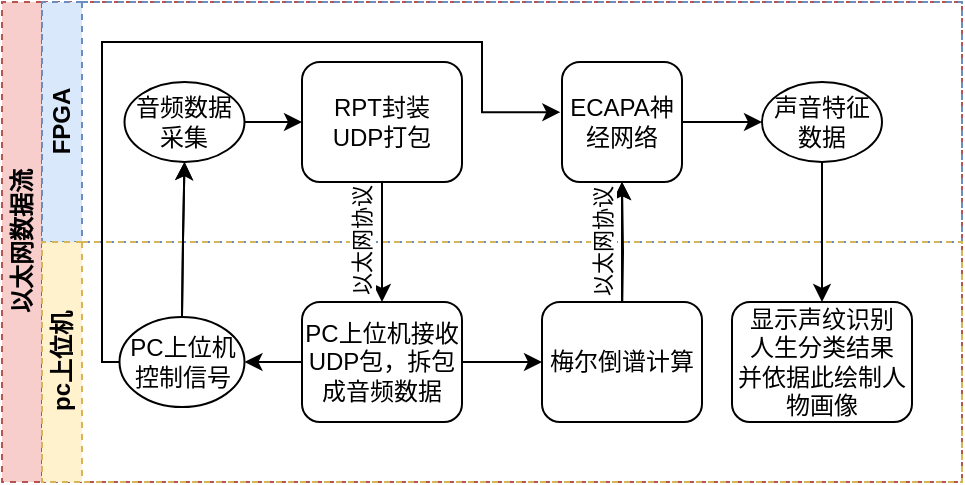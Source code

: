 <mxfile version="24.4.4" type="github">
  <diagram id="prtHgNgQTEPvFCAcTncT" name="Page-1">
    <mxGraphModel dx="819" dy="406" grid="1" gridSize="10" guides="1" tooltips="1" connect="1" arrows="1" fold="1" page="1" pageScale="1" pageWidth="827" pageHeight="1169" math="0" shadow="0">
      <root>
        <mxCell id="0" />
        <mxCell id="1" parent="0" />
        <mxCell id="dNxyNK7c78bLwvsdeMH5-19" value="以太网数据流" style="swimlane;html=1;childLayout=stackLayout;resizeParent=1;resizeParentMax=0;horizontal=0;startSize=20;horizontalStack=0;fillColor=#f8cecc;strokeColor=#b85450;dashed=1;" parent="1" vertex="1">
          <mxGeometry x="80" y="120" width="480" height="240" as="geometry" />
        </mxCell>
        <mxCell id="dNxyNK7c78bLwvsdeMH5-20" value="FPGA" style="swimlane;html=1;startSize=20;horizontal=0;fillColor=#dae8fc;strokeColor=#6c8ebf;dashed=1;" parent="dNxyNK7c78bLwvsdeMH5-19" vertex="1">
          <mxGeometry x="20" width="460" height="120" as="geometry" />
        </mxCell>
        <mxCell id="dNxyNK7c78bLwvsdeMH5-23" value="音频数据采集" style="ellipse;whiteSpace=wrap;html=1;" parent="dNxyNK7c78bLwvsdeMH5-20" vertex="1">
          <mxGeometry x="41.25" y="40" width="60" height="40" as="geometry" />
        </mxCell>
        <mxCell id="dNxyNK7c78bLwvsdeMH5-32" value="声音特征数据" style="ellipse;whiteSpace=wrap;html=1;" parent="dNxyNK7c78bLwvsdeMH5-20" vertex="1">
          <mxGeometry x="360" y="40" width="60" height="40" as="geometry" />
        </mxCell>
        <mxCell id="dNxyNK7c78bLwvsdeMH5-21" value="pc上位机" style="swimlane;html=1;startSize=20;horizontal=0;fillColor=#fff2cc;strokeColor=#d6b656;dashed=1;" parent="dNxyNK7c78bLwvsdeMH5-19" vertex="1">
          <mxGeometry x="20" y="120" width="460" height="120" as="geometry" />
        </mxCell>
        <mxCell id="H7_k0qZa4LSPiNbwKBX5-1" value="PC上位机控制信号" style="ellipse;whiteSpace=wrap;html=1;fontColor=#000000;rounded=0;" vertex="1" parent="dNxyNK7c78bLwvsdeMH5-21">
          <mxGeometry x="38.75" y="37.5" width="62.5" height="45" as="geometry" />
        </mxCell>
        <mxCell id="dNxyNK7c78bLwvsdeMH5-27" value="" style="edgeStyle=orthogonalEdgeStyle;rounded=0;orthogonalLoop=1;jettySize=auto;html=1;dashed=1;endArrow=none;endFill=0;" parent="dNxyNK7c78bLwvsdeMH5-21" source="dNxyNK7c78bLwvsdeMH5-24" target="dNxyNK7c78bLwvsdeMH5-26" edge="1">
          <mxGeometry relative="1" as="geometry" />
        </mxCell>
        <mxCell id="dNxyNK7c78bLwvsdeMH5-31" style="edgeStyle=orthogonalEdgeStyle;rounded=0;orthogonalLoop=1;jettySize=auto;html=1;endArrow=classic;endFill=1;" parent="dNxyNK7c78bLwvsdeMH5-21" target="dNxyNK7c78bLwvsdeMH5-30" edge="1">
          <mxGeometry relative="1" as="geometry">
            <mxPoint x="290" y="40" as="sourcePoint" />
          </mxGeometry>
        </mxCell>
        <mxCell id="dNxyNK7c78bLwvsdeMH5-24" value="RPT封装&lt;div&gt;UDP打包&lt;/div&gt;" style="rounded=1;whiteSpace=wrap;html=1;fontFamily=Helvetica;fontSize=12;fontColor=#000000;align=center;shadow=0;" parent="dNxyNK7c78bLwvsdeMH5-21" vertex="1">
          <mxGeometry x="130" y="-90" width="80" height="60" as="geometry" />
        </mxCell>
        <mxCell id="dNxyNK7c78bLwvsdeMH5-30" value="ECAPA神经网络" style="rounded=1;whiteSpace=wrap;html=1;fontFamily=Helvetica;fontSize=12;align=center;" parent="dNxyNK7c78bLwvsdeMH5-21" vertex="1">
          <mxGeometry x="260" y="-90" width="60" height="60" as="geometry" />
        </mxCell>
        <mxCell id="H7_k0qZa4LSPiNbwKBX5-15" value="" style="edgeStyle=orthogonalEdgeStyle;rounded=0;orthogonalLoop=1;jettySize=auto;html=1;entryX=-0.014;entryY=0.418;entryDx=0;entryDy=0;exitX=0;exitY=0.5;exitDx=0;exitDy=0;entryPerimeter=0;" edge="1" parent="dNxyNK7c78bLwvsdeMH5-21" source="H7_k0qZa4LSPiNbwKBX5-1" target="dNxyNK7c78bLwvsdeMH5-30">
          <mxGeometry relative="1" as="geometry">
            <mxPoint x="27.95" y="63.645" as="sourcePoint" />
            <mxPoint x="230" y="-70" as="targetPoint" />
            <Array as="points">
              <mxPoint x="30" y="60" />
              <mxPoint x="30" y="-100" />
              <mxPoint x="220" y="-100" />
              <mxPoint x="220" y="-65" />
            </Array>
          </mxGeometry>
        </mxCell>
        <mxCell id="H7_k0qZa4LSPiNbwKBX5-2" value="" style="edgeStyle=orthogonalEdgeStyle;rounded=0;orthogonalLoop=1;jettySize=auto;html=1;" edge="1" parent="dNxyNK7c78bLwvsdeMH5-21" source="dNxyNK7c78bLwvsdeMH5-26">
          <mxGeometry relative="1" as="geometry">
            <mxPoint x="101.25" y="60" as="targetPoint" />
          </mxGeometry>
        </mxCell>
        <mxCell id="H7_k0qZa4LSPiNbwKBX5-9" value="" style="edgeStyle=orthogonalEdgeStyle;rounded=0;orthogonalLoop=1;jettySize=auto;html=1;" edge="1" parent="dNxyNK7c78bLwvsdeMH5-21" source="dNxyNK7c78bLwvsdeMH5-26" target="H7_k0qZa4LSPiNbwKBX5-8">
          <mxGeometry relative="1" as="geometry" />
        </mxCell>
        <mxCell id="dNxyNK7c78bLwvsdeMH5-26" value="&lt;div style=&quot;&quot;&gt;&lt;span style=&quot;background-color: initial;&quot;&gt;PC上位机接收UDP包，拆包成音频数据&lt;/span&gt;&lt;/div&gt;" style="rounded=1;whiteSpace=wrap;html=1;fontFamily=Helvetica;fontSize=12;fontColor=#000000;align=center;" parent="dNxyNK7c78bLwvsdeMH5-21" vertex="1">
          <mxGeometry x="130" y="30" width="80" height="60" as="geometry" />
        </mxCell>
        <mxCell id="H7_k0qZa4LSPiNbwKBX5-8" value="梅尔倒谱计算" style="whiteSpace=wrap;html=1;fontColor=#000000;rounded=1;glass=0;" vertex="1" parent="dNxyNK7c78bLwvsdeMH5-21">
          <mxGeometry x="250" y="30" width="80" height="60" as="geometry" />
        </mxCell>
        <mxCell id="H7_k0qZa4LSPiNbwKBX5-12" value="&lt;div style=&quot;&quot;&gt;&lt;span style=&quot;background-color: initial;&quot;&gt;显示声纹识别&lt;/span&gt;&lt;/div&gt;&lt;div style=&quot;&quot;&gt;&lt;span style=&quot;background-color: initial;&quot;&gt;人生分类结果&lt;/span&gt;&lt;/div&gt;&lt;div style=&quot;&quot;&gt;&lt;span style=&quot;background-color: initial;&quot;&gt;并依据此绘制人物画像&lt;/span&gt;&lt;/div&gt;" style="whiteSpace=wrap;html=1;rounded=1;align=center;" vertex="1" parent="dNxyNK7c78bLwvsdeMH5-21">
          <mxGeometry x="345" y="30" width="90" height="60" as="geometry" />
        </mxCell>
        <mxCell id="H7_k0qZa4LSPiNbwKBX5-3" style="edgeStyle=orthogonalEdgeStyle;rounded=0;orthogonalLoop=1;jettySize=auto;html=1;entryX=0.5;entryY=1;entryDx=0;entryDy=0;" edge="1" parent="dNxyNK7c78bLwvsdeMH5-21" target="dNxyNK7c78bLwvsdeMH5-23">
          <mxGeometry relative="1" as="geometry">
            <mxPoint x="70" y="37.5" as="sourcePoint" />
          </mxGeometry>
        </mxCell>
        <mxCell id="H7_k0qZa4LSPiNbwKBX5-4" value="" style="edgeStyle=orthogonalEdgeStyle;rounded=0;orthogonalLoop=1;jettySize=auto;html=1;exitX=0.5;exitY=1;exitDx=0;exitDy=0;" edge="1" parent="dNxyNK7c78bLwvsdeMH5-21" source="dNxyNK7c78bLwvsdeMH5-24">
          <mxGeometry relative="1" as="geometry">
            <mxPoint x="170" y="-20" as="sourcePoint" />
            <mxPoint x="170" y="30" as="targetPoint" />
          </mxGeometry>
        </mxCell>
        <mxCell id="H7_k0qZa4LSPiNbwKBX5-7" value="以太网协议" style="edgeLabel;html=1;align=center;verticalAlign=middle;resizable=0;points=[];rotation=-90;" vertex="1" connectable="0" parent="H7_k0qZa4LSPiNbwKBX5-4">
          <mxGeometry x="-0.186" y="1" relative="1" as="geometry">
            <mxPoint x="-11" y="5" as="offset" />
          </mxGeometry>
        </mxCell>
        <mxCell id="H7_k0qZa4LSPiNbwKBX5-10" value="" style="edgeStyle=orthogonalEdgeStyle;rounded=0;orthogonalLoop=1;jettySize=auto;html=1;" edge="1" parent="dNxyNK7c78bLwvsdeMH5-21" source="H7_k0qZa4LSPiNbwKBX5-8" target="dNxyNK7c78bLwvsdeMH5-30">
          <mxGeometry relative="1" as="geometry" />
        </mxCell>
        <mxCell id="H7_k0qZa4LSPiNbwKBX5-11" value="以太网协议" style="edgeLabel;html=1;align=center;verticalAlign=middle;resizable=0;points=[];rotation=-90;" vertex="1" connectable="0" parent="H7_k0qZa4LSPiNbwKBX5-10">
          <mxGeometry x="0.233" relative="1" as="geometry">
            <mxPoint x="-10" y="7" as="offset" />
          </mxGeometry>
        </mxCell>
        <mxCell id="H7_k0qZa4LSPiNbwKBX5-17" value="" style="edgeStyle=orthogonalEdgeStyle;rounded=0;orthogonalLoop=1;jettySize=auto;html=1;" edge="1" parent="dNxyNK7c78bLwvsdeMH5-21" target="dNxyNK7c78bLwvsdeMH5-23">
          <mxGeometry relative="1" as="geometry">
            <mxPoint x="70" y="37.5" as="sourcePoint" />
          </mxGeometry>
        </mxCell>
        <mxCell id="dNxyNK7c78bLwvsdeMH5-25" value="" style="edgeStyle=orthogonalEdgeStyle;rounded=0;orthogonalLoop=1;jettySize=auto;html=1;" parent="dNxyNK7c78bLwvsdeMH5-19" source="dNxyNK7c78bLwvsdeMH5-23" target="dNxyNK7c78bLwvsdeMH5-24" edge="1">
          <mxGeometry relative="1" as="geometry" />
        </mxCell>
        <mxCell id="dNxyNK7c78bLwvsdeMH5-33" value="" style="edgeStyle=orthogonalEdgeStyle;rounded=0;orthogonalLoop=1;jettySize=auto;html=1;endArrow=classic;endFill=1;" parent="dNxyNK7c78bLwvsdeMH5-19" source="dNxyNK7c78bLwvsdeMH5-30" target="dNxyNK7c78bLwvsdeMH5-32" edge="1">
          <mxGeometry relative="1" as="geometry" />
        </mxCell>
        <mxCell id="H7_k0qZa4LSPiNbwKBX5-13" value="" style="edgeStyle=orthogonalEdgeStyle;rounded=0;orthogonalLoop=1;jettySize=auto;html=1;" edge="1" parent="dNxyNK7c78bLwvsdeMH5-19" source="dNxyNK7c78bLwvsdeMH5-32" target="H7_k0qZa4LSPiNbwKBX5-12">
          <mxGeometry relative="1" as="geometry" />
        </mxCell>
      </root>
    </mxGraphModel>
  </diagram>
</mxfile>

